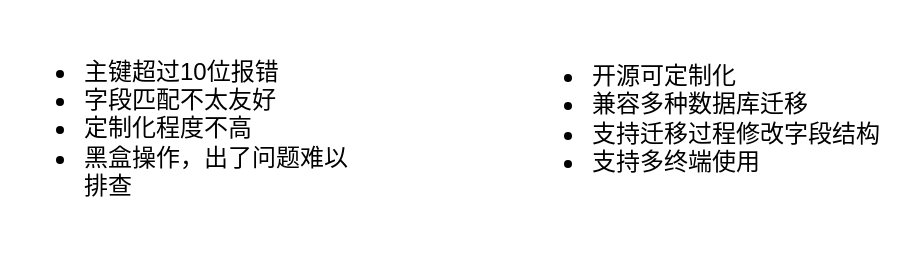 <mxfile version="16.2.7" type="github">
  <diagram id="Q5mlm8pNXK8vwRuRoZ7s" name="Page-1">
    <mxGraphModel dx="946" dy="588" grid="0" gridSize="10" guides="1" tooltips="1" connect="1" arrows="1" fold="1" page="1" pageScale="1" pageWidth="2339" pageHeight="3300" math="0" shadow="0">
      <root>
        <mxCell id="0" />
        <mxCell id="1" parent="0" />
        <mxCell id="qyKtld63JDXhDD5pqwNW-1" value="&lt;ul&gt;&lt;li&gt;开源可定制化&lt;/li&gt;&lt;li&gt;兼容多种数据库迁移&lt;/li&gt;&lt;li&gt;支持迁移过程修改字段结构&lt;/li&gt;&lt;li&gt;支持多终端使用&lt;/li&gt;&lt;/ul&gt;" style="text;strokeColor=none;fillColor=none;html=1;whiteSpace=wrap;verticalAlign=middle;overflow=hidden;" vertex="1" parent="1">
          <mxGeometry x="387" y="226.5" width="205" height="84.5" as="geometry" />
        </mxCell>
        <mxCell id="qyKtld63JDXhDD5pqwNW-2" value="&lt;ul&gt;&lt;li&gt;主键超过10位报错&lt;/li&gt;&lt;li&gt;字段匹配不太友好&amp;nbsp;&lt;/li&gt;&lt;li&gt;定制化程度不高&lt;/li&gt;&lt;li&gt;黑盒操作，出了问题难以排查&lt;/li&gt;&lt;/ul&gt;" style="text;strokeColor=none;fillColor=none;html=1;whiteSpace=wrap;verticalAlign=middle;overflow=hidden;" vertex="1" parent="1">
          <mxGeometry x="133" y="210" width="184" height="127" as="geometry" />
        </mxCell>
      </root>
    </mxGraphModel>
  </diagram>
</mxfile>
